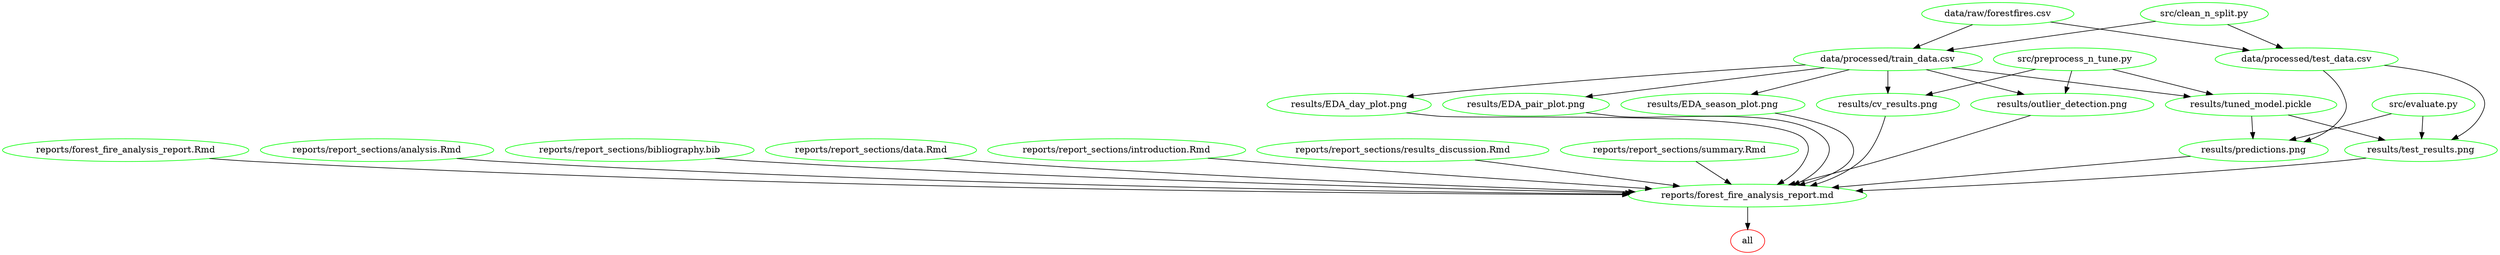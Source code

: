 digraph G {
n2[label="all", color="red"];
n16[label="data/processed/test_data.csv", color="green"];
n5[label="data/processed/train_data.csv", color="green"];
n7[label="data/raw/forestfires.csv", color="green"];
n18[label="reports/forest_fire_analysis_report.Rmd", color="green"];
n3[label="reports/forest_fire_analysis_report.md", color="green"];
n20[label="reports/report_sections/analysis.Rmd", color="green"];
n21[label="reports/report_sections/bibliography.bib", color="green"];
n22[label="reports/report_sections/data.Rmd", color="green"];
n19[label="reports/report_sections/introduction.Rmd", color="green"];
n24[label="reports/report_sections/results_discussion.Rmd", color="green"];
n23[label="reports/report_sections/summary.Rmd", color="green"];
n4[label="results/EDA_day_plot.png", color="green"];
n8[label="results/EDA_pair_plot.png", color="green"];
n9[label="results/EDA_season_plot.png", color="green"];
n10[label="results/cv_results.png", color="green"];
n12[label="results/outlier_detection.png", color="green"];
n17[label="results/predictions.png", color="green"];
n13[label="results/test_results.png", color="green"];
n15[label="results/tuned_model.pickle", color="green"];
n6[label="src/clean_n_split.py", color="green"];
n14[label="src/evaluate.py", color="green"];
n11[label="src/preprocess_n_tune.py", color="green"];
n3 -> n2 ; 
n7 -> n16 ; 
n6 -> n16 ; 
n7 -> n5 ; 
n6 -> n5 ; 
n18 -> n3 ; 
n20 -> n3 ; 
n21 -> n3 ; 
n22 -> n3 ; 
n19 -> n3 ; 
n24 -> n3 ; 
n23 -> n3 ; 
n4 -> n3 ; 
n8 -> n3 ; 
n9 -> n3 ; 
n10 -> n3 ; 
n12 -> n3 ; 
n17 -> n3 ; 
n13 -> n3 ; 
n5 -> n4 ; 
n5 -> n8 ; 
n5 -> n9 ; 
n5 -> n10 ; 
n11 -> n10 ; 
n5 -> n12 ; 
n11 -> n12 ; 
n16 -> n17 ; 
n15 -> n17 ; 
n14 -> n17 ; 
n16 -> n13 ; 
n15 -> n13 ; 
n14 -> n13 ; 
n5 -> n15 ; 
n11 -> n15 ; 
}
